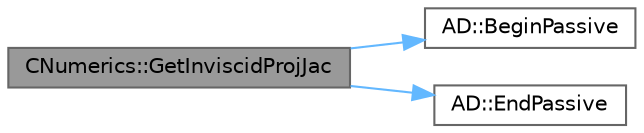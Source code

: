 digraph "CNumerics::GetInviscidProjJac"
{
 // LATEX_PDF_SIZE
  bgcolor="transparent";
  edge [fontname=Helvetica,fontsize=10,labelfontname=Helvetica,labelfontsize=10];
  node [fontname=Helvetica,fontsize=10,shape=box,height=0.2,width=0.4];
  rankdir="LR";
  Node1 [id="Node000001",label="CNumerics::GetInviscidProjJac",height=0.2,width=0.4,color="gray40", fillcolor="grey60", style="filled", fontcolor="black",tooltip="Compute the projection of the inviscid Jacobian matrices for general fluid model."];
  Node1 -> Node2 [id="edge1_Node000001_Node000002",color="steelblue1",style="solid",tooltip=" "];
  Node2 [id="Node000002",label="AD::BeginPassive",height=0.2,width=0.4,color="grey40", fillcolor="white", style="filled",URL="$namespaceAD.html#a17303e0b54570243d54732b02655f9a5",tooltip="Start a passive region, i.e. stop recording."];
  Node1 -> Node3 [id="edge2_Node000001_Node000003",color="steelblue1",style="solid",tooltip=" "];
  Node3 [id="Node000003",label="AD::EndPassive",height=0.2,width=0.4,color="grey40", fillcolor="white", style="filled",URL="$namespaceAD.html#af5a5809a923faf03119828c329bc2db7",tooltip="End a passive region, i.e. start recording if we were recording before."];
}

